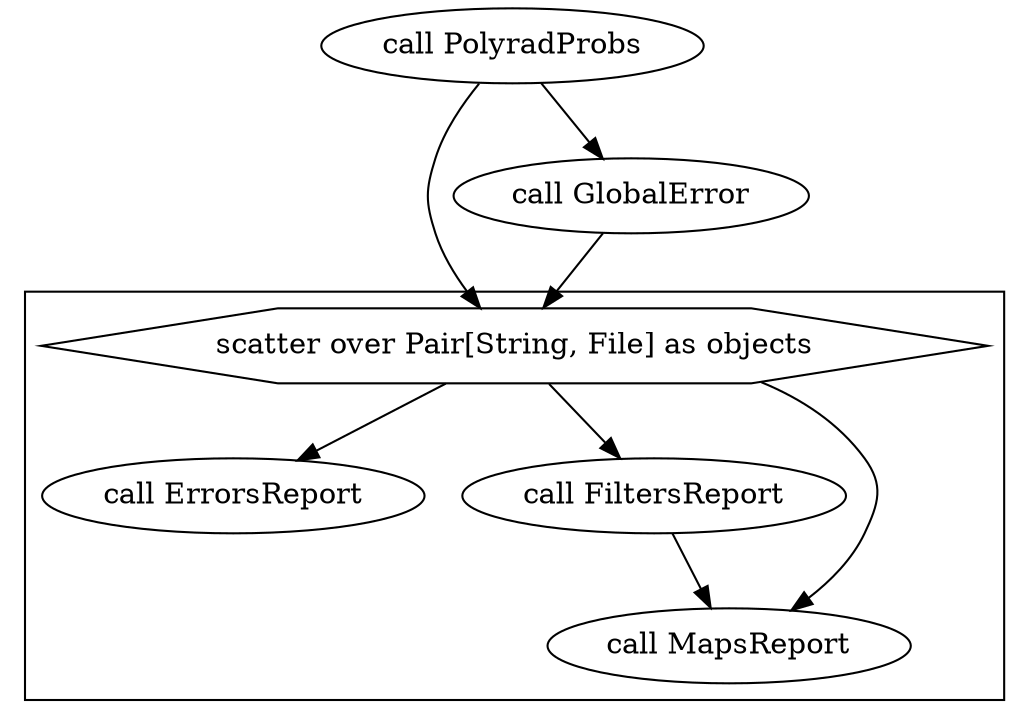 digraph PolyradMaps {
  #rankdir=LR;
  compound=true;

  # Links
  SCATTER_0_VARIABLE_objects -> CALL_ErrorsReport
  CALL_GlobalError -> SCATTER_0_VARIABLE_objects
  CALL_FiltersReport -> CALL_MapsReport
  CALL_PolyradProbs -> SCATTER_0_VARIABLE_objects
  SCATTER_0_VARIABLE_objects -> CALL_MapsReport
  SCATTER_0_VARIABLE_objects -> CALL_FiltersReport
  CALL_PolyradProbs -> CALL_GlobalError

  # Nodes
  CALL_GlobalError [label="call GlobalError"]
  CALL_PolyradProbs [label="call PolyradProbs"]
  subgraph cluster_0 {
    style="filled,solid";
    fillcolor=white;
    CALL_FiltersReport [label="call FiltersReport"]
    CALL_MapsReport [label="call MapsReport"]
    CALL_ErrorsReport [label="call ErrorsReport"]
    SCATTER_0_VARIABLE_objects [shape="hexagon" label="scatter over Pair[String, File] as objects"]
  }
}

